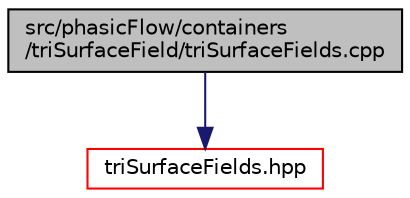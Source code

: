 digraph "src/phasicFlow/containers/triSurfaceField/triSurfaceFields.cpp"
{
 // LATEX_PDF_SIZE
  edge [fontname="Helvetica",fontsize="10",labelfontname="Helvetica",labelfontsize="10"];
  node [fontname="Helvetica",fontsize="10",shape=record];
  Node1 [label="src/phasicFlow/containers\l/triSurfaceField/triSurfaceFields.cpp",height=0.2,width=0.4,color="black", fillcolor="grey75", style="filled", fontcolor="black",tooltip=" "];
  Node1 -> Node2 [color="midnightblue",fontsize="10",style="solid",fontname="Helvetica"];
  Node2 [label="triSurfaceFields.hpp",height=0.2,width=0.4,color="red", fillcolor="white", style="filled",URL="$triSurfaceFields_8hpp.html",tooltip=" "];
}

